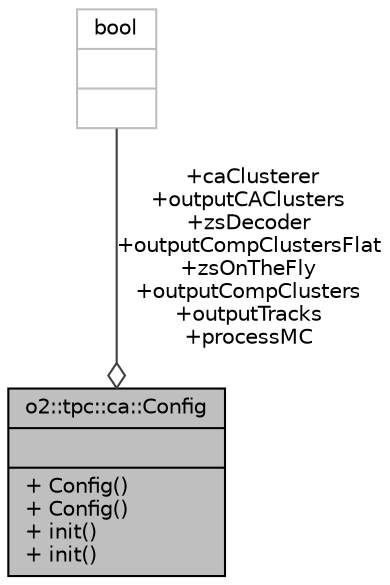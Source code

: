 digraph "o2::tpc::ca::Config"
{
 // INTERACTIVE_SVG=YES
  bgcolor="transparent";
  edge [fontname="Helvetica",fontsize="10",labelfontname="Helvetica",labelfontsize="10"];
  node [fontname="Helvetica",fontsize="10",shape=record];
  Node1 [label="{o2::tpc::ca::Config\n||+ Config()\l+ Config()\l+ init()\l+ init()\l}",height=0.2,width=0.4,color="black", fillcolor="grey75", style="filled", fontcolor="black"];
  Node2 -> Node1 [color="grey25",fontsize="10",style="solid",label=" +caClusterer\n+outputCAClusters\n+zsDecoder\n+outputCompClustersFlat\n+zsOnTheFly\n+outputCompClusters\n+outputTracks\n+processMC" ,arrowhead="odiamond",fontname="Helvetica"];
  Node2 [label="{bool\n||}",height=0.2,width=0.4,color="grey75"];
}
